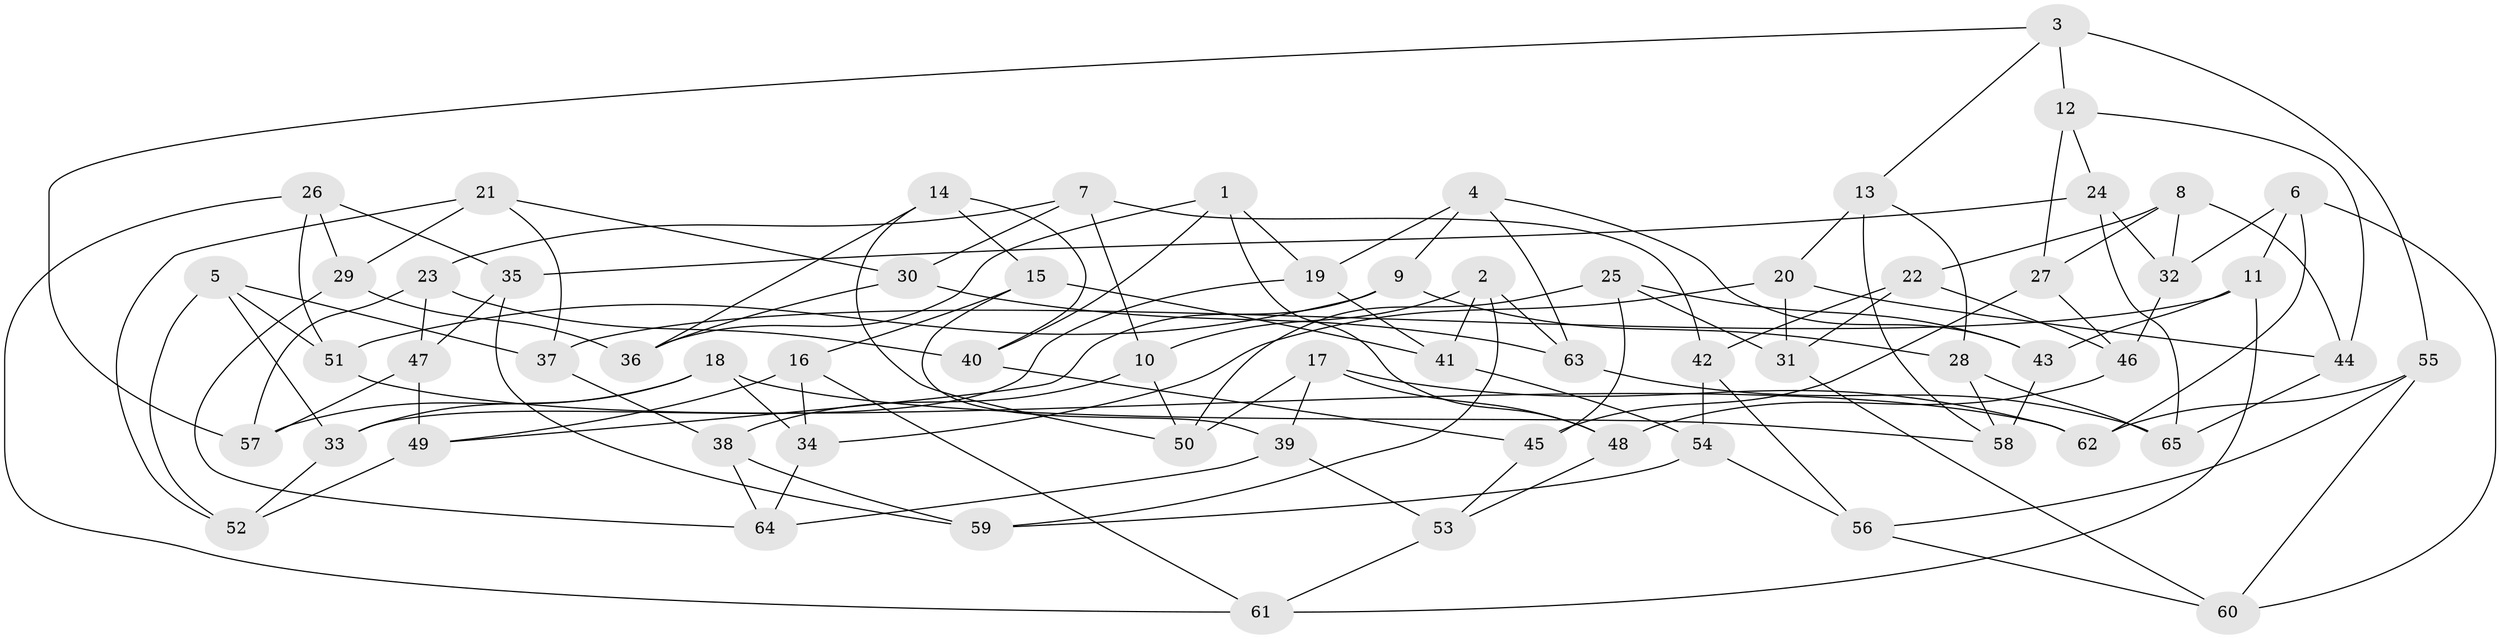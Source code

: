 // coarse degree distribution, {4: 0.5333333333333333, 6: 0.28888888888888886, 5: 0.15555555555555556, 3: 0.022222222222222223}
// Generated by graph-tools (version 1.1) at 2025/24/03/03/25 07:24:27]
// undirected, 65 vertices, 130 edges
graph export_dot {
graph [start="1"]
  node [color=gray90,style=filled];
  1;
  2;
  3;
  4;
  5;
  6;
  7;
  8;
  9;
  10;
  11;
  12;
  13;
  14;
  15;
  16;
  17;
  18;
  19;
  20;
  21;
  22;
  23;
  24;
  25;
  26;
  27;
  28;
  29;
  30;
  31;
  32;
  33;
  34;
  35;
  36;
  37;
  38;
  39;
  40;
  41;
  42;
  43;
  44;
  45;
  46;
  47;
  48;
  49;
  50;
  51;
  52;
  53;
  54;
  55;
  56;
  57;
  58;
  59;
  60;
  61;
  62;
  63;
  64;
  65;
  1 -- 19;
  1 -- 40;
  1 -- 36;
  1 -- 48;
  2 -- 63;
  2 -- 10;
  2 -- 59;
  2 -- 41;
  3 -- 55;
  3 -- 13;
  3 -- 12;
  3 -- 57;
  4 -- 63;
  4 -- 43;
  4 -- 19;
  4 -- 9;
  5 -- 52;
  5 -- 51;
  5 -- 33;
  5 -- 37;
  6 -- 11;
  6 -- 62;
  6 -- 32;
  6 -- 60;
  7 -- 10;
  7 -- 42;
  7 -- 23;
  7 -- 30;
  8 -- 27;
  8 -- 44;
  8 -- 22;
  8 -- 32;
  9 -- 51;
  9 -- 49;
  9 -- 28;
  10 -- 50;
  10 -- 38;
  11 -- 37;
  11 -- 43;
  11 -- 61;
  12 -- 44;
  12 -- 24;
  12 -- 27;
  13 -- 58;
  13 -- 20;
  13 -- 28;
  14 -- 40;
  14 -- 50;
  14 -- 36;
  14 -- 15;
  15 -- 16;
  15 -- 39;
  15 -- 41;
  16 -- 61;
  16 -- 49;
  16 -- 34;
  17 -- 50;
  17 -- 39;
  17 -- 48;
  17 -- 62;
  18 -- 58;
  18 -- 57;
  18 -- 33;
  18 -- 34;
  19 -- 41;
  19 -- 33;
  20 -- 31;
  20 -- 34;
  20 -- 44;
  21 -- 52;
  21 -- 29;
  21 -- 30;
  21 -- 37;
  22 -- 42;
  22 -- 31;
  22 -- 46;
  23 -- 57;
  23 -- 40;
  23 -- 47;
  24 -- 65;
  24 -- 32;
  24 -- 35;
  25 -- 45;
  25 -- 50;
  25 -- 43;
  25 -- 31;
  26 -- 35;
  26 -- 29;
  26 -- 51;
  26 -- 61;
  27 -- 45;
  27 -- 46;
  28 -- 65;
  28 -- 58;
  29 -- 64;
  29 -- 36;
  30 -- 36;
  30 -- 63;
  31 -- 60;
  32 -- 46;
  33 -- 52;
  34 -- 64;
  35 -- 59;
  35 -- 47;
  37 -- 38;
  38 -- 64;
  38 -- 59;
  39 -- 53;
  39 -- 64;
  40 -- 45;
  41 -- 54;
  42 -- 56;
  42 -- 54;
  43 -- 58;
  44 -- 65;
  45 -- 53;
  46 -- 48;
  47 -- 49;
  47 -- 57;
  48 -- 53;
  49 -- 52;
  51 -- 62;
  53 -- 61;
  54 -- 59;
  54 -- 56;
  55 -- 56;
  55 -- 60;
  55 -- 62;
  56 -- 60;
  63 -- 65;
}
